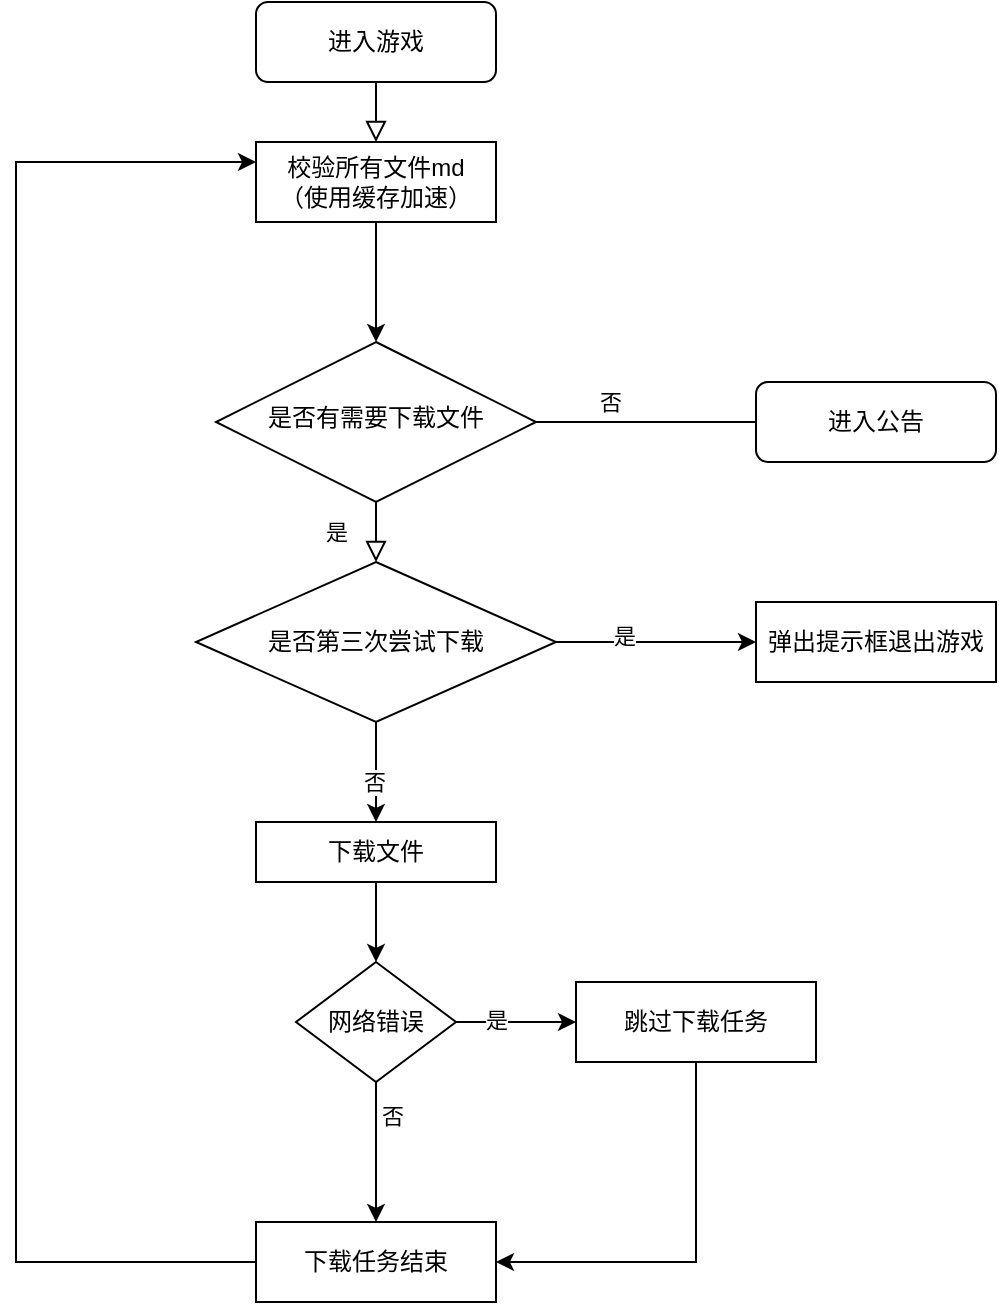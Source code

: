 <mxfile version="24.4.7" type="github">
  <diagram id="C5RBs43oDa-KdzZeNtuy" name="Page-1">
    <mxGraphModel dx="1434" dy="738" grid="1" gridSize="10" guides="1" tooltips="1" connect="1" arrows="1" fold="1" page="1" pageScale="1" pageWidth="827" pageHeight="1169" math="0" shadow="0">
      <root>
        <mxCell id="WIyWlLk6GJQsqaUBKTNV-0" />
        <mxCell id="WIyWlLk6GJQsqaUBKTNV-1" parent="WIyWlLk6GJQsqaUBKTNV-0" />
        <mxCell id="WIyWlLk6GJQsqaUBKTNV-2" value="" style="rounded=0;html=1;jettySize=auto;orthogonalLoop=1;fontSize=11;endArrow=block;endFill=0;endSize=8;strokeWidth=1;shadow=0;labelBackgroundColor=none;edgeStyle=orthogonalEdgeStyle;entryX=0.5;entryY=0;entryDx=0;entryDy=0;" parent="WIyWlLk6GJQsqaUBKTNV-1" source="WIyWlLk6GJQsqaUBKTNV-3" target="wqyVU_Wp91-dOVfRCubi-0" edge="1">
          <mxGeometry relative="1" as="geometry" />
        </mxCell>
        <mxCell id="WIyWlLk6GJQsqaUBKTNV-3" value="进入游戏" style="rounded=1;whiteSpace=wrap;html=1;fontSize=12;glass=0;strokeWidth=1;shadow=0;" parent="WIyWlLk6GJQsqaUBKTNV-1" vertex="1">
          <mxGeometry x="360" y="130" width="120" height="40" as="geometry" />
        </mxCell>
        <mxCell id="WIyWlLk6GJQsqaUBKTNV-4" value="是" style="rounded=0;html=1;jettySize=auto;orthogonalLoop=1;fontSize=11;endArrow=block;endFill=0;endSize=8;strokeWidth=1;shadow=0;labelBackgroundColor=none;edgeStyle=orthogonalEdgeStyle;" parent="WIyWlLk6GJQsqaUBKTNV-1" source="WIyWlLk6GJQsqaUBKTNV-6" target="wqyVU_Wp91-dOVfRCubi-14" edge="1">
          <mxGeometry y="20" relative="1" as="geometry">
            <mxPoint as="offset" />
            <mxPoint x="590" y="470" as="targetPoint" />
            <Array as="points" />
          </mxGeometry>
        </mxCell>
        <mxCell id="WIyWlLk6GJQsqaUBKTNV-5" value="否" style="edgeStyle=orthogonalEdgeStyle;rounded=0;html=1;jettySize=auto;orthogonalLoop=1;fontSize=11;endArrow=block;endFill=0;endSize=8;strokeWidth=1;shadow=0;labelBackgroundColor=none;entryX=0;entryY=0.5;entryDx=0;entryDy=0;" parent="WIyWlLk6GJQsqaUBKTNV-1" source="WIyWlLk6GJQsqaUBKTNV-6" target="WIyWlLk6GJQsqaUBKTNV-7" edge="1">
          <mxGeometry x="-0.727" y="10" relative="1" as="geometry">
            <mxPoint as="offset" />
            <Array as="points">
              <mxPoint x="690" y="340" />
              <mxPoint x="690" y="340" />
            </Array>
          </mxGeometry>
        </mxCell>
        <mxCell id="WIyWlLk6GJQsqaUBKTNV-6" value="是否有需要下载文件" style="rhombus;whiteSpace=wrap;html=1;shadow=0;fontFamily=Helvetica;fontSize=12;align=center;strokeWidth=1;spacing=6;spacingTop=-4;" parent="WIyWlLk6GJQsqaUBKTNV-1" vertex="1">
          <mxGeometry x="340" y="300" width="160" height="80" as="geometry" />
        </mxCell>
        <mxCell id="WIyWlLk6GJQsqaUBKTNV-7" value="进入公告" style="rounded=1;whiteSpace=wrap;html=1;fontSize=12;glass=0;strokeWidth=1;shadow=0;" parent="WIyWlLk6GJQsqaUBKTNV-1" vertex="1">
          <mxGeometry x="610" y="320" width="120" height="40" as="geometry" />
        </mxCell>
        <mxCell id="wqyVU_Wp91-dOVfRCubi-1" value="" style="edgeStyle=orthogonalEdgeStyle;rounded=0;orthogonalLoop=1;jettySize=auto;html=1;entryX=0.5;entryY=0;entryDx=0;entryDy=0;exitX=0.5;exitY=1;exitDx=0;exitDy=0;" edge="1" parent="WIyWlLk6GJQsqaUBKTNV-1" source="wqyVU_Wp91-dOVfRCubi-0" target="WIyWlLk6GJQsqaUBKTNV-6">
          <mxGeometry relative="1" as="geometry">
            <Array as="points">
              <mxPoint x="420" y="270" />
              <mxPoint x="420" y="270" />
            </Array>
          </mxGeometry>
        </mxCell>
        <mxCell id="wqyVU_Wp91-dOVfRCubi-0" value="校验所有文件md&lt;div&gt;（使用缓存加速）&lt;/div&gt;" style="rounded=0;whiteSpace=wrap;html=1;" vertex="1" parent="WIyWlLk6GJQsqaUBKTNV-1">
          <mxGeometry x="360" y="200" width="120" height="40" as="geometry" />
        </mxCell>
        <mxCell id="wqyVU_Wp91-dOVfRCubi-7" style="edgeStyle=orthogonalEdgeStyle;rounded=0;orthogonalLoop=1;jettySize=auto;html=1;entryX=0.5;entryY=0;entryDx=0;entryDy=0;" edge="1" parent="WIyWlLk6GJQsqaUBKTNV-1" source="wqyVU_Wp91-dOVfRCubi-2" target="wqyVU_Wp91-dOVfRCubi-5">
          <mxGeometry relative="1" as="geometry" />
        </mxCell>
        <mxCell id="wqyVU_Wp91-dOVfRCubi-2" value="下载文件" style="rounded=0;whiteSpace=wrap;html=1;" vertex="1" parent="WIyWlLk6GJQsqaUBKTNV-1">
          <mxGeometry x="360" y="540" width="120" height="30" as="geometry" />
        </mxCell>
        <mxCell id="wqyVU_Wp91-dOVfRCubi-8" style="edgeStyle=orthogonalEdgeStyle;rounded=0;orthogonalLoop=1;jettySize=auto;html=1;entryX=0.5;entryY=0;entryDx=0;entryDy=0;" edge="1" parent="WIyWlLk6GJQsqaUBKTNV-1" source="wqyVU_Wp91-dOVfRCubi-5" target="wqyVU_Wp91-dOVfRCubi-6">
          <mxGeometry relative="1" as="geometry" />
        </mxCell>
        <mxCell id="wqyVU_Wp91-dOVfRCubi-9" value="否" style="edgeLabel;html=1;align=center;verticalAlign=middle;resizable=0;points=[];" vertex="1" connectable="0" parent="wqyVU_Wp91-dOVfRCubi-8">
          <mxGeometry x="-0.524" y="8" relative="1" as="geometry">
            <mxPoint as="offset" />
          </mxGeometry>
        </mxCell>
        <mxCell id="wqyVU_Wp91-dOVfRCubi-11" value="" style="edgeStyle=orthogonalEdgeStyle;rounded=0;orthogonalLoop=1;jettySize=auto;html=1;" edge="1" parent="WIyWlLk6GJQsqaUBKTNV-1" source="wqyVU_Wp91-dOVfRCubi-5" target="wqyVU_Wp91-dOVfRCubi-10">
          <mxGeometry relative="1" as="geometry" />
        </mxCell>
        <mxCell id="wqyVU_Wp91-dOVfRCubi-21" value="是" style="edgeLabel;html=1;align=center;verticalAlign=middle;resizable=0;points=[];" vertex="1" connectable="0" parent="wqyVU_Wp91-dOVfRCubi-11">
          <mxGeometry x="-0.333" y="1" relative="1" as="geometry">
            <mxPoint as="offset" />
          </mxGeometry>
        </mxCell>
        <mxCell id="wqyVU_Wp91-dOVfRCubi-5" value="网络错误" style="rhombus;whiteSpace=wrap;html=1;" vertex="1" parent="WIyWlLk6GJQsqaUBKTNV-1">
          <mxGeometry x="380" y="610" width="80" height="60" as="geometry" />
        </mxCell>
        <mxCell id="wqyVU_Wp91-dOVfRCubi-13" style="edgeStyle=orthogonalEdgeStyle;rounded=0;orthogonalLoop=1;jettySize=auto;html=1;entryX=0;entryY=0.25;entryDx=0;entryDy=0;" edge="1" parent="WIyWlLk6GJQsqaUBKTNV-1" source="wqyVU_Wp91-dOVfRCubi-6" target="wqyVU_Wp91-dOVfRCubi-0">
          <mxGeometry relative="1" as="geometry">
            <mxPoint x="210" y="210" as="targetPoint" />
            <Array as="points">
              <mxPoint x="240" y="760" />
              <mxPoint x="240" y="210" />
            </Array>
          </mxGeometry>
        </mxCell>
        <mxCell id="wqyVU_Wp91-dOVfRCubi-6" value="下载任务结束" style="rounded=0;whiteSpace=wrap;html=1;" vertex="1" parent="WIyWlLk6GJQsqaUBKTNV-1">
          <mxGeometry x="360" y="740" width="120" height="40" as="geometry" />
        </mxCell>
        <mxCell id="wqyVU_Wp91-dOVfRCubi-12" style="edgeStyle=orthogonalEdgeStyle;rounded=0;orthogonalLoop=1;jettySize=auto;html=1;entryX=1;entryY=0.5;entryDx=0;entryDy=0;" edge="1" parent="WIyWlLk6GJQsqaUBKTNV-1" source="wqyVU_Wp91-dOVfRCubi-10" target="wqyVU_Wp91-dOVfRCubi-6">
          <mxGeometry relative="1" as="geometry">
            <mxPoint x="550" y="790" as="targetPoint" />
            <Array as="points">
              <mxPoint x="580" y="760" />
            </Array>
          </mxGeometry>
        </mxCell>
        <mxCell id="wqyVU_Wp91-dOVfRCubi-10" value="跳过下载任务" style="whiteSpace=wrap;html=1;" vertex="1" parent="WIyWlLk6GJQsqaUBKTNV-1">
          <mxGeometry x="520" y="620" width="120" height="40" as="geometry" />
        </mxCell>
        <mxCell id="wqyVU_Wp91-dOVfRCubi-15" style="edgeStyle=orthogonalEdgeStyle;rounded=0;orthogonalLoop=1;jettySize=auto;html=1;" edge="1" parent="WIyWlLk6GJQsqaUBKTNV-1" source="wqyVU_Wp91-dOVfRCubi-14" target="wqyVU_Wp91-dOVfRCubi-2">
          <mxGeometry relative="1" as="geometry" />
        </mxCell>
        <mxCell id="wqyVU_Wp91-dOVfRCubi-19" value="否" style="edgeLabel;html=1;align=center;verticalAlign=middle;resizable=0;points=[];" vertex="1" connectable="0" parent="wqyVU_Wp91-dOVfRCubi-15">
          <mxGeometry x="0.2" y="-1" relative="1" as="geometry">
            <mxPoint as="offset" />
          </mxGeometry>
        </mxCell>
        <mxCell id="wqyVU_Wp91-dOVfRCubi-17" value="" style="edgeStyle=orthogonalEdgeStyle;rounded=0;orthogonalLoop=1;jettySize=auto;html=1;" edge="1" parent="WIyWlLk6GJQsqaUBKTNV-1" source="wqyVU_Wp91-dOVfRCubi-14" target="wqyVU_Wp91-dOVfRCubi-16">
          <mxGeometry relative="1" as="geometry" />
        </mxCell>
        <mxCell id="wqyVU_Wp91-dOVfRCubi-20" value="是" style="edgeLabel;html=1;align=center;verticalAlign=middle;resizable=0;points=[];" vertex="1" connectable="0" parent="wqyVU_Wp91-dOVfRCubi-17">
          <mxGeometry x="-0.317" y="3" relative="1" as="geometry">
            <mxPoint as="offset" />
          </mxGeometry>
        </mxCell>
        <mxCell id="wqyVU_Wp91-dOVfRCubi-14" value="是否第三次尝试下载" style="rhombus;whiteSpace=wrap;html=1;" vertex="1" parent="WIyWlLk6GJQsqaUBKTNV-1">
          <mxGeometry x="330" y="410" width="180" height="80" as="geometry" />
        </mxCell>
        <mxCell id="wqyVU_Wp91-dOVfRCubi-16" value="弹出提示框退出游戏" style="whiteSpace=wrap;html=1;" vertex="1" parent="WIyWlLk6GJQsqaUBKTNV-1">
          <mxGeometry x="610" y="430" width="120" height="40" as="geometry" />
        </mxCell>
      </root>
    </mxGraphModel>
  </diagram>
</mxfile>
